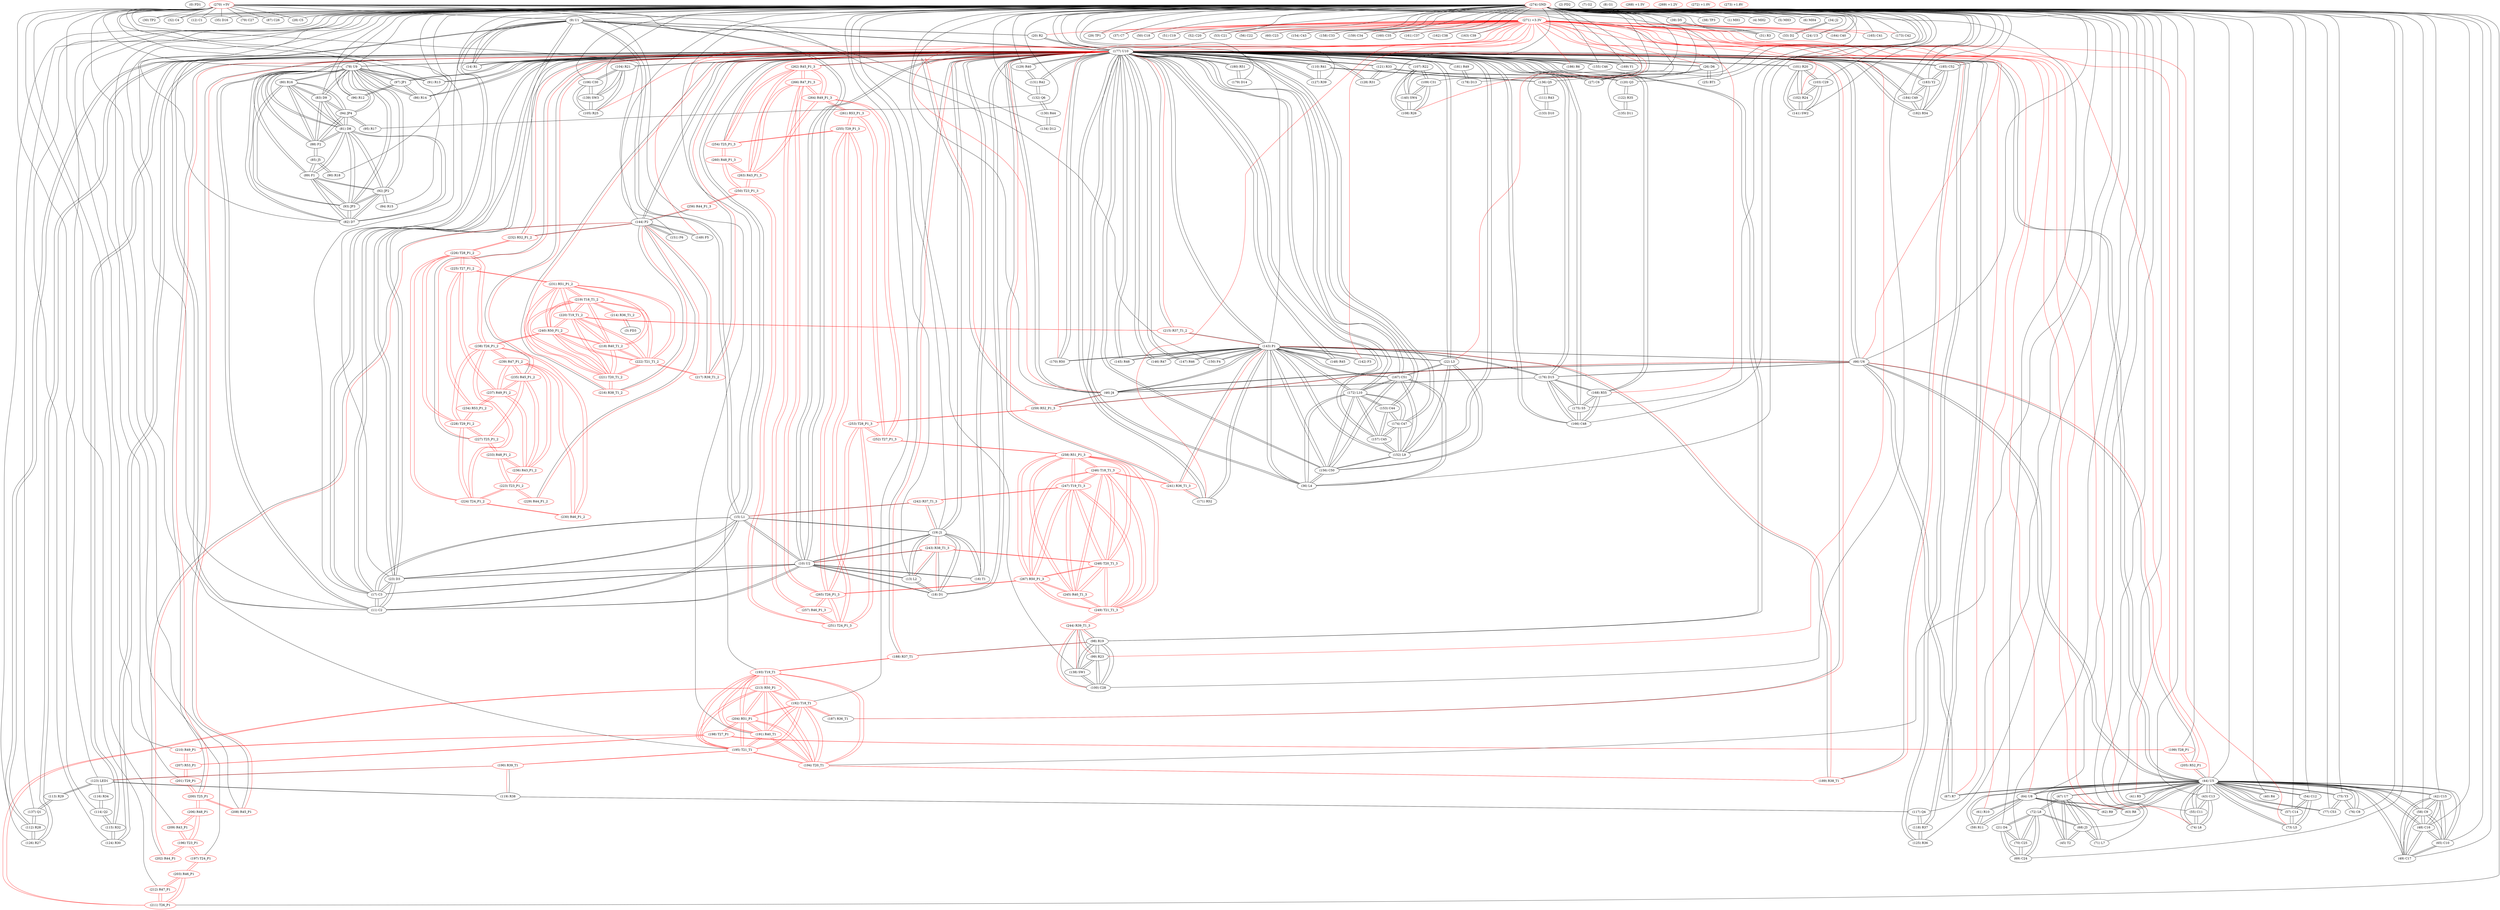 graph {
	0 [label="(0) FD1"]
	1 [label="(1) MH1"]
	2 [label="(2) FD2"]
	3 [label="(3) FD3"]
	214 [label="(214) R36_T1_2"]
	4 [label="(4) MH2"]
	5 [label="(5) MH3"]
	6 [label="(6) MH4"]
	7 [label="(7) G2"]
	8 [label="(8) G1"]
	9 [label="(9) U1"]
	20 [label="(20) R2"]
	177 [label="(177) U10"]
	14 [label="(14) R1"]
	15 [label="(15) L1"]
	23 [label="(23) D3"]
	10 [label="(10) U2"]
	11 [label="(11) C2"]
	17 [label="(17) C3"]
	10 [label="(10) U2"]
	177 [label="(177) U10"]
	16 [label="(16) T1"]
	15 [label="(15) L1"]
	9 [label="(9) U1"]
	23 [label="(23) D3"]
	11 [label="(11) C2"]
	17 [label="(17) C3"]
	18 [label="(18) D1"]
	19 [label="(19) J1"]
	13 [label="(13) L2"]
	243 [label="(243) R38_T1_3"]
	11 [label="(11) C2"]
	15 [label="(15) L1"]
	9 [label="(9) U1"]
	23 [label="(23) D3"]
	177 [label="(177) U10"]
	10 [label="(10) U2"]
	17 [label="(17) C3"]
	12 [label="(12) C1"]
	13 [label="(13) L2"]
	18 [label="(18) D1"]
	19 [label="(19) J1"]
	10 [label="(10) U2"]
	243 [label="(243) R38_T1_3"]
	14 [label="(14) R1"]
	9 [label="(9) U1"]
	177 [label="(177) U10"]
	15 [label="(15) L1"]
	9 [label="(9) U1"]
	23 [label="(23) D3"]
	177 [label="(177) U10"]
	10 [label="(10) U2"]
	11 [label="(11) C2"]
	17 [label="(17) C3"]
	19 [label="(19) J1"]
	242 [label="(242) R37_T1_3"]
	16 [label="(16) T1"]
	177 [label="(177) U10"]
	10 [label="(10) U2"]
	19 [label="(19) J1"]
	17 [label="(17) C3"]
	15 [label="(15) L1"]
	9 [label="(9) U1"]
	23 [label="(23) D3"]
	177 [label="(177) U10"]
	10 [label="(10) U2"]
	11 [label="(11) C2"]
	18 [label="(18) D1"]
	19 [label="(19) J1"]
	177 [label="(177) U10"]
	10 [label="(10) U2"]
	13 [label="(13) L2"]
	243 [label="(243) R38_T1_3"]
	19 [label="(19) J1"]
	18 [label="(18) D1"]
	177 [label="(177) U10"]
	16 [label="(16) T1"]
	10 [label="(10) U2"]
	13 [label="(13) L2"]
	243 [label="(243) R38_T1_3"]
	15 [label="(15) L1"]
	242 [label="(242) R37_T1_3"]
	20 [label="(20) R2"]
	9 [label="(9) U1"]
	177 [label="(177) U10"]
	21 [label="(21) D4"]
	70 [label="(70) C25"]
	69 [label="(69) C24"]
	72 [label="(72) L8"]
	22 [label="(22) L3"]
	156 [label="(156) C50"]
	152 [label="(152) L9"]
	177 [label="(177) U10"]
	167 [label="(167) C51"]
	143 [label="(143) P1"]
	23 [label="(23) D3"]
	15 [label="(15) L1"]
	9 [label="(9) U1"]
	177 [label="(177) U10"]
	10 [label="(10) U2"]
	11 [label="(11) C2"]
	17 [label="(17) C3"]
	24 [label="(24) U3"]
	25 [label="(25) BT1"]
	26 [label="(26) D6"]
	26 [label="(26) D6"]
	27 [label="(27) C6"]
	177 [label="(177) U10"]
	25 [label="(25) BT1"]
	27 [label="(27) C6"]
	26 [label="(26) D6"]
	177 [label="(177) U10"]
	28 [label="(28) C5"]
	29 [label="(29) TP1"]
	30 [label="(30) TP2"]
	31 [label="(31) R3"]
	39 [label="(39) D5"]
	32 [label="(32) C4"]
	33 [label="(33) D2"]
	34 [label="(34) J2"]
	34 [label="(34) J2"]
	33 [label="(33) D2"]
	35 [label="(35) D16"]
	36 [label="(36) L4"]
	172 [label="(172) L10"]
	177 [label="(177) U10"]
	143 [label="(143) P1"]
	156 [label="(156) C50"]
	167 [label="(167) C51"]
	37 [label="(37) C7"]
	38 [label="(38) TP3"]
	39 [label="(39) D5"]
	31 [label="(31) R3"]
	40 [label="(40) R4"]
	44 [label="(44) U5"]
	41 [label="(41) R5"]
	44 [label="(44) U5"]
	42 [label="(42) C15"]
	49 [label="(49) C17"]
	44 [label="(44) U5"]
	65 [label="(65) C10"]
	48 [label="(48) C16"]
	58 [label="(58) C9"]
	43 [label="(43) C13"]
	44 [label="(44) U5"]
	74 [label="(74) L6"]
	55 [label="(55) C11"]
	44 [label="(44) U5"]
	177 [label="(177) U10"]
	64 [label="(64) U8"]
	62 [label="(62) R9"]
	63 [label="(63) R8"]
	67 [label="(67) R7"]
	66 [label="(66) U6"]
	49 [label="(49) C17"]
	42 [label="(42) C15"]
	65 [label="(65) C10"]
	48 [label="(48) C16"]
	58 [label="(58) C9"]
	75 [label="(75) Y3"]
	76 [label="(76) C8"]
	59 [label="(59) R11"]
	54 [label="(54) C12"]
	73 [label="(73) L5"]
	57 [label="(57) C14"]
	74 [label="(74) L6"]
	55 [label="(55) C11"]
	43 [label="(43) C13"]
	41 [label="(41) R5"]
	40 [label="(40) R4"]
	205 [label="(205) R52_P1"]
	77 [label="(77) C53"]
	45 [label="(45) T2"]
	47 [label="(47) U7"]
	45 [label="(45) T2"]
	68 [label="(68) J3"]
	44 [label="(44) U5"]
	47 [label="(47) U7"]
	46 [label="(46) J4"]
	66 [label="(66) U6"]
	177 [label="(177) U10"]
	259 [label="(259) R52_P1_3"]
	176 [label="(176) D15"]
	143 [label="(143) P1"]
	47 [label="(47) U7"]
	68 [label="(68) J3"]
	72 [label="(72) L8"]
	71 [label="(71) L7"]
	44 [label="(44) U5"]
	45 [label="(45) T2"]
	48 [label="(48) C16"]
	49 [label="(49) C17"]
	42 [label="(42) C15"]
	44 [label="(44) U5"]
	65 [label="(65) C10"]
	58 [label="(58) C9"]
	49 [label="(49) C17"]
	42 [label="(42) C15"]
	44 [label="(44) U5"]
	65 [label="(65) C10"]
	48 [label="(48) C16"]
	58 [label="(58) C9"]
	50 [label="(50) C18"]
	51 [label="(51) C19"]
	52 [label="(52) C20"]
	53 [label="(53) C21"]
	54 [label="(54) C12"]
	73 [label="(73) L5"]
	44 [label="(44) U5"]
	57 [label="(57) C14"]
	55 [label="(55) C11"]
	44 [label="(44) U5"]
	74 [label="(74) L6"]
	43 [label="(43) C13"]
	56 [label="(56) C22"]
	57 [label="(57) C14"]
	54 [label="(54) C12"]
	73 [label="(73) L5"]
	44 [label="(44) U5"]
	58 [label="(58) C9"]
	49 [label="(49) C17"]
	42 [label="(42) C15"]
	44 [label="(44) U5"]
	65 [label="(65) C10"]
	48 [label="(48) C16"]
	59 [label="(59) R11"]
	64 [label="(64) U8"]
	61 [label="(61) R10"]
	44 [label="(44) U5"]
	60 [label="(60) C23"]
	61 [label="(61) R10"]
	64 [label="(64) U8"]
	59 [label="(59) R11"]
	62 [label="(62) R9"]
	64 [label="(64) U8"]
	44 [label="(44) U5"]
	63 [label="(63) R8"]
	44 [label="(44) U5"]
	64 [label="(64) U8"]
	64 [label="(64) U8"]
	61 [label="(61) R10"]
	59 [label="(59) R11"]
	44 [label="(44) U5"]
	62 [label="(62) R9"]
	63 [label="(63) R8"]
	65 [label="(65) C10"]
	49 [label="(49) C17"]
	42 [label="(42) C15"]
	44 [label="(44) U5"]
	48 [label="(48) C16"]
	58 [label="(58) C9"]
	66 [label="(66) U6"]
	46 [label="(46) J4"]
	177 [label="(177) U10"]
	259 [label="(259) R52_P1_3"]
	176 [label="(176) D15"]
	143 [label="(143) P1"]
	44 [label="(44) U5"]
	67 [label="(67) R7"]
	205 [label="(205) R52_P1"]
	67 [label="(67) R7"]
	44 [label="(44) U5"]
	66 [label="(66) U6"]
	68 [label="(68) J3"]
	47 [label="(47) U7"]
	72 [label="(72) L8"]
	71 [label="(71) L7"]
	45 [label="(45) T2"]
	69 [label="(69) C24"]
	70 [label="(70) C25"]
	72 [label="(72) L8"]
	21 [label="(21) D4"]
	70 [label="(70) C25"]
	69 [label="(69) C24"]
	72 [label="(72) L8"]
	21 [label="(21) D4"]
	71 [label="(71) L7"]
	47 [label="(47) U7"]
	68 [label="(68) J3"]
	72 [label="(72) L8"]
	70 [label="(70) C25"]
	69 [label="(69) C24"]
	21 [label="(21) D4"]
	68 [label="(68) J3"]
	47 [label="(47) U7"]
	73 [label="(73) L5"]
	54 [label="(54) C12"]
	44 [label="(44) U5"]
	57 [label="(57) C14"]
	74 [label="(74) L6"]
	44 [label="(44) U5"]
	55 [label="(55) C11"]
	43 [label="(43) C13"]
	75 [label="(75) Y3"]
	44 [label="(44) U5"]
	76 [label="(76) C8"]
	77 [label="(77) C53"]
	76 [label="(76) C8"]
	44 [label="(44) U5"]
	75 [label="(75) Y3"]
	77 [label="(77) C53"]
	44 [label="(44) U5"]
	75 [label="(75) Y3"]
	78 [label="(78) U9"]
	177 [label="(177) U10"]
	97 [label="(97) JP1"]
	86 [label="(86) R14"]
	91 [label="(91) R13"]
	96 [label="(96) R12"]
	89 [label="(89) F1"]
	82 [label="(82) D7"]
	93 [label="(93) JP3"]
	92 [label="(92) JP2"]
	81 [label="(81) D8"]
	88 [label="(88) F2"]
	94 [label="(94) JP4"]
	83 [label="(83) D9"]
	80 [label="(80) R16"]
	79 [label="(79) C27"]
	80 [label="(80) R16"]
	93 [label="(93) JP3"]
	88 [label="(88) F2"]
	94 [label="(94) JP4"]
	83 [label="(83) D9"]
	78 [label="(78) U9"]
	81 [label="(81) D8"]
	81 [label="(81) D8"]
	78 [label="(78) U9"]
	89 [label="(89) F1"]
	82 [label="(82) D7"]
	93 [label="(93) JP3"]
	92 [label="(92) JP2"]
	88 [label="(88) F2"]
	94 [label="(94) JP4"]
	83 [label="(83) D9"]
	80 [label="(80) R16"]
	82 [label="(82) D7"]
	78 [label="(78) U9"]
	89 [label="(89) F1"]
	93 [label="(93) JP3"]
	92 [label="(92) JP2"]
	81 [label="(81) D8"]
	83 [label="(83) D9"]
	88 [label="(88) F2"]
	94 [label="(94) JP4"]
	78 [label="(78) U9"]
	81 [label="(81) D8"]
	80 [label="(80) R16"]
	84 [label="(84) R15"]
	92 [label="(92) JP2"]
	85 [label="(85) J5"]
	89 [label="(89) F1"]
	88 [label="(88) F2"]
	90 [label="(90) R18"]
	86 [label="(86) R14"]
	97 [label="(97) JP1"]
	177 [label="(177) U10"]
	78 [label="(78) U9"]
	87 [label="(87) C26"]
	88 [label="(88) F2"]
	85 [label="(85) J5"]
	94 [label="(94) JP4"]
	83 [label="(83) D9"]
	78 [label="(78) U9"]
	81 [label="(81) D8"]
	80 [label="(80) R16"]
	89 [label="(89) F1"]
	85 [label="(85) J5"]
	78 [label="(78) U9"]
	82 [label="(82) D7"]
	93 [label="(93) JP3"]
	92 [label="(92) JP2"]
	81 [label="(81) D8"]
	90 [label="(90) R18"]
	85 [label="(85) J5"]
	91 [label="(91) R13"]
	78 [label="(78) U9"]
	177 [label="(177) U10"]
	92 [label="(92) JP2"]
	84 [label="(84) R15"]
	78 [label="(78) U9"]
	89 [label="(89) F1"]
	82 [label="(82) D7"]
	93 [label="(93) JP3"]
	81 [label="(81) D8"]
	93 [label="(93) JP3"]
	80 [label="(80) R16"]
	78 [label="(78) U9"]
	89 [label="(89) F1"]
	82 [label="(82) D7"]
	92 [label="(92) JP2"]
	81 [label="(81) D8"]
	94 [label="(94) JP4"]
	95 [label="(95) R17"]
	88 [label="(88) F2"]
	83 [label="(83) D9"]
	78 [label="(78) U9"]
	81 [label="(81) D8"]
	80 [label="(80) R16"]
	95 [label="(95) R17"]
	94 [label="(94) JP4"]
	96 [label="(96) R12"]
	78 [label="(78) U9"]
	97 [label="(97) JP1"]
	97 [label="(97) JP1"]
	86 [label="(86) R14"]
	177 [label="(177) U10"]
	78 [label="(78) U9"]
	96 [label="(96) R12"]
	98 [label="(98) R19"]
	177 [label="(177) U10"]
	188 [label="(188) R37_T1"]
	100 [label="(100) C28"]
	138 [label="(138) SW1"]
	99 [label="(99) R23"]
	244 [label="(244) R39_T1_3"]
	99 [label="(99) R23"]
	100 [label="(100) C28"]
	138 [label="(138) SW1"]
	98 [label="(98) R19"]
	244 [label="(244) R39_T1_3"]
	100 [label="(100) C28"]
	138 [label="(138) SW1"]
	98 [label="(98) R19"]
	99 [label="(99) R23"]
	244 [label="(244) R39_T1_3"]
	101 [label="(101) R20"]
	177 [label="(177) U10"]
	141 [label="(141) SW2"]
	102 [label="(102) R24"]
	103 [label="(103) C29"]
	102 [label="(102) R24"]
	101 [label="(101) R20"]
	141 [label="(141) SW2"]
	103 [label="(103) C29"]
	103 [label="(103) C29"]
	101 [label="(101) R20"]
	141 [label="(141) SW2"]
	102 [label="(102) R24"]
	104 [label="(104) R21"]
	177 [label="(177) U10"]
	105 [label="(105) R25"]
	139 [label="(139) SW3"]
	106 [label="(106) C30"]
	105 [label="(105) R25"]
	139 [label="(139) SW3"]
	106 [label="(106) C30"]
	104 [label="(104) R21"]
	106 [label="(106) C30"]
	105 [label="(105) R25"]
	139 [label="(139) SW3"]
	104 [label="(104) R21"]
	107 [label="(107) R22"]
	177 [label="(177) U10"]
	108 [label="(108) R26"]
	140 [label="(140) SW4"]
	109 [label="(109) C31"]
	108 [label="(108) R26"]
	107 [label="(107) R22"]
	140 [label="(140) SW4"]
	109 [label="(109) C31"]
	109 [label="(109) C31"]
	108 [label="(108) R26"]
	107 [label="(107) R22"]
	140 [label="(140) SW4"]
	110 [label="(110) R41"]
	177 [label="(177) U10"]
	127 [label="(127) R39"]
	136 [label="(136) Q5"]
	111 [label="(111) R43"]
	133 [label="(133) D10"]
	136 [label="(136) Q5"]
	112 [label="(112) R28"]
	126 [label="(126) R27"]
	177 [label="(177) U10"]
	137 [label="(137) Q1"]
	113 [label="(113) R29"]
	123 [label="(123) LED1"]
	137 [label="(137) Q1"]
	114 [label="(114) Q2"]
	116 [label="(116) R34"]
	115 [label="(115) R32"]
	115 [label="(115) R32"]
	177 [label="(177) U10"]
	124 [label="(124) R30"]
	114 [label="(114) Q2"]
	116 [label="(116) R34"]
	123 [label="(123) LED1"]
	114 [label="(114) Q2"]
	117 [label="(117) Q4"]
	118 [label="(118) R37"]
	119 [label="(119) R38"]
	118 [label="(118) R37"]
	125 [label="(125) R36"]
	177 [label="(177) U10"]
	117 [label="(117) Q4"]
	119 [label="(119) R38"]
	123 [label="(123) LED1"]
	190 [label="(190) R39_T1"]
	117 [label="(117) Q4"]
	120 [label="(120) Q3"]
	121 [label="(121) R33"]
	122 [label="(122) R35"]
	121 [label="(121) R33"]
	128 [label="(128) R31"]
	177 [label="(177) U10"]
	120 [label="(120) Q3"]
	122 [label="(122) R35"]
	135 [label="(135) D11"]
	120 [label="(120) Q3"]
	123 [label="(123) LED1"]
	116 [label="(116) R34"]
	119 [label="(119) R38"]
	190 [label="(190) R39_T1"]
	113 [label="(113) R29"]
	124 [label="(124) R30"]
	115 [label="(115) R32"]
	177 [label="(177) U10"]
	125 [label="(125) R36"]
	177 [label="(177) U10"]
	118 [label="(118) R37"]
	126 [label="(126) R27"]
	177 [label="(177) U10"]
	112 [label="(112) R28"]
	127 [label="(127) R39"]
	177 [label="(177) U10"]
	110 [label="(110) R41"]
	128 [label="(128) R31"]
	177 [label="(177) U10"]
	121 [label="(121) R33"]
	129 [label="(129) R40"]
	177 [label="(177) U10"]
	131 [label="(131) R42"]
	130 [label="(130) R44"]
	134 [label="(134) D12"]
	132 [label="(132) Q6"]
	131 [label="(131) R42"]
	129 [label="(129) R40"]
	177 [label="(177) U10"]
	132 [label="(132) Q6"]
	132 [label="(132) Q6"]
	131 [label="(131) R42"]
	130 [label="(130) R44"]
	133 [label="(133) D10"]
	111 [label="(111) R43"]
	134 [label="(134) D12"]
	130 [label="(130) R44"]
	135 [label="(135) D11"]
	122 [label="(122) R35"]
	136 [label="(136) Q5"]
	110 [label="(110) R41"]
	111 [label="(111) R43"]
	137 [label="(137) Q1"]
	112 [label="(112) R28"]
	113 [label="(113) R29"]
	138 [label="(138) SW1"]
	100 [label="(100) C28"]
	98 [label="(98) R19"]
	99 [label="(99) R23"]
	244 [label="(244) R39_T1_3"]
	139 [label="(139) SW3"]
	105 [label="(105) R25"]
	106 [label="(106) C30"]
	104 [label="(104) R21"]
	140 [label="(140) SW4"]
	108 [label="(108) R26"]
	107 [label="(107) R22"]
	109 [label="(109) C31"]
	141 [label="(141) SW2"]
	101 [label="(101) R20"]
	102 [label="(102) R24"]
	103 [label="(103) C29"]
	142 [label="(142) F3"]
	143 [label="(143) P1"]
	143 [label="(143) P1"]
	177 [label="(177) U10"]
	215 [label="(215) R37_T1_2"]
	189 [label="(189) R38_T1"]
	170 [label="(170) R50"]
	171 [label="(171) R52"]
	241 [label="(241) R36_T1_3"]
	176 [label="(176) D15"]
	46 [label="(46) J4"]
	66 [label="(66) U6"]
	36 [label="(36) L4"]
	172 [label="(172) L10"]
	156 [label="(156) C50"]
	167 [label="(167) C51"]
	152 [label="(152) L9"]
	22 [label="(22) L3"]
	145 [label="(145) R48"]
	146 [label="(146) R47"]
	147 [label="(147) R46"]
	148 [label="(148) R45"]
	150 [label="(150) F4"]
	142 [label="(142) F3"]
	144 [label="(144) P2"]
	177 [label="(177) U10"]
	232 [label="(232) R52_P1_2"]
	217 [label="(217) R39_T1_2"]
	229 [label="(229) R44_P1_2"]
	216 [label="(216) R38_T1_2"]
	256 [label="(256) R44_P1_3"]
	202 [label="(202) R44_P1"]
	149 [label="(149) F5"]
	151 [label="(151) F6"]
	145 [label="(145) R48"]
	177 [label="(177) U10"]
	143 [label="(143) P1"]
	146 [label="(146) R47"]
	177 [label="(177) U10"]
	143 [label="(143) P1"]
	147 [label="(147) R46"]
	177 [label="(177) U10"]
	143 [label="(143) P1"]
	148 [label="(148) R45"]
	177 [label="(177) U10"]
	143 [label="(143) P1"]
	149 [label="(149) F5"]
	144 [label="(144) P2"]
	150 [label="(150) F4"]
	143 [label="(143) P1"]
	151 [label="(151) F6"]
	144 [label="(144) P2"]
	152 [label="(152) L9"]
	157 [label="(157) C45"]
	177 [label="(177) U10"]
	174 [label="(174) C47"]
	156 [label="(156) C50"]
	167 [label="(167) C51"]
	22 [label="(22) L3"]
	143 [label="(143) P1"]
	153 [label="(153) C44"]
	177 [label="(177) U10"]
	172 [label="(172) L10"]
	157 [label="(157) C45"]
	174 [label="(174) C47"]
	154 [label="(154) C43"]
	155 [label="(155) C46"]
	177 [label="(177) U10"]
	156 [label="(156) C50"]
	36 [label="(36) L4"]
	172 [label="(172) L10"]
	177 [label="(177) U10"]
	143 [label="(143) P1"]
	167 [label="(167) C51"]
	152 [label="(152) L9"]
	22 [label="(22) L3"]
	157 [label="(157) C45"]
	152 [label="(152) L9"]
	177 [label="(177) U10"]
	174 [label="(174) C47"]
	172 [label="(172) L10"]
	153 [label="(153) C44"]
	158 [label="(158) C33"]
	159 [label="(159) C34"]
	160 [label="(160) C35"]
	161 [label="(161) C37"]
	162 [label="(162) C38"]
	163 [label="(163) C39"]
	164 [label="(164) C40"]
	165 [label="(165) C41"]
	166 [label="(166) C48"]
	177 [label="(177) U10"]
	176 [label="(176) D15"]
	175 [label="(175) S5"]
	168 [label="(168) R55"]
	167 [label="(167) C51"]
	36 [label="(36) L4"]
	172 [label="(172) L10"]
	177 [label="(177) U10"]
	143 [label="(143) P1"]
	156 [label="(156) C50"]
	152 [label="(152) L9"]
	22 [label="(22) L3"]
	168 [label="(168) R55"]
	177 [label="(177) U10"]
	166 [label="(166) C48"]
	176 [label="(176) D15"]
	175 [label="(175) S5"]
	169 [label="(169) Y1"]
	177 [label="(177) U10"]
	170 [label="(170) R50"]
	177 [label="(177) U10"]
	143 [label="(143) P1"]
	171 [label="(171) R52"]
	177 [label="(177) U10"]
	143 [label="(143) P1"]
	241 [label="(241) R36_T1_3"]
	172 [label="(172) L10"]
	177 [label="(177) U10"]
	157 [label="(157) C45"]
	153 [label="(153) C44"]
	174 [label="(174) C47"]
	36 [label="(36) L4"]
	143 [label="(143) P1"]
	156 [label="(156) C50"]
	167 [label="(167) C51"]
	173 [label="(173) C42"]
	174 [label="(174) C47"]
	157 [label="(157) C45"]
	152 [label="(152) L9"]
	177 [label="(177) U10"]
	172 [label="(172) L10"]
	153 [label="(153) C44"]
	175 [label="(175) S5"]
	177 [label="(177) U10"]
	166 [label="(166) C48"]
	176 [label="(176) D15"]
	168 [label="(168) R55"]
	176 [label="(176) D15"]
	46 [label="(46) J4"]
	143 [label="(143) P1"]
	66 [label="(66) U6"]
	177 [label="(177) U10"]
	166 [label="(166) C48"]
	175 [label="(175) S5"]
	168 [label="(168) R55"]
	177 [label="(177) U10"]
	144 [label="(144) P2"]
	143 [label="(143) P1"]
	215 [label="(215) R37_T1_2"]
	189 [label="(189) R38_T1"]
	232 [label="(232) R52_P1_2"]
	217 [label="(217) R39_T1_2"]
	44 [label="(44) U5"]
	170 [label="(170) R50"]
	171 [label="(171) R52"]
	241 [label="(241) R36_T1_3"]
	216 [label="(216) R38_T1_2"]
	148 [label="(148) R45"]
	147 [label="(147) R46"]
	146 [label="(146) R47"]
	145 [label="(145) R48"]
	10 [label="(10) U2"]
	16 [label="(16) T1"]
	66 [label="(66) U6"]
	46 [label="(46) J4"]
	259 [label="(259) R52_P1_3"]
	129 [label="(129) R40"]
	131 [label="(131) R42"]
	110 [label="(110) R41"]
	127 [label="(127) R39"]
	125 [label="(125) R36"]
	118 [label="(118) R37"]
	115 [label="(115) R32"]
	124 [label="(124) R30"]
	126 [label="(126) R27"]
	112 [label="(112) R28"]
	107 [label="(107) R22"]
	104 [label="(104) R21"]
	128 [label="(128) R31"]
	121 [label="(121) R33"]
	101 [label="(101) R20"]
	98 [label="(98) R19"]
	188 [label="(188) R37_T1"]
	20 [label="(20) R2"]
	9 [label="(9) U1"]
	14 [label="(14) R1"]
	18 [label="(18) D1"]
	19 [label="(19) J1"]
	78 [label="(78) U9"]
	97 [label="(97) JP1"]
	86 [label="(86) R14"]
	91 [label="(91) R13"]
	15 [label="(15) L1"]
	23 [label="(23) D3"]
	11 [label="(11) C2"]
	17 [label="(17) C3"]
	27 [label="(27) C6"]
	26 [label="(26) D6"]
	180 [label="(180) R51"]
	181 [label="(181) R49"]
	166 [label="(166) C48"]
	176 [label="(176) D15"]
	175 [label="(175) S5"]
	168 [label="(168) R55"]
	186 [label="(186) R6"]
	187 [label="(187) R36_T1"]
	155 [label="(155) C46"]
	153 [label="(153) C44"]
	157 [label="(157) C45"]
	152 [label="(152) L9"]
	174 [label="(174) C47"]
	172 [label="(172) L10"]
	185 [label="(185) C52"]
	182 [label="(182) R54"]
	183 [label="(183) Y2"]
	184 [label="(184) C49"]
	169 [label="(169) Y1"]
	36 [label="(36) L4"]
	156 [label="(156) C50"]
	167 [label="(167) C51"]
	22 [label="(22) L3"]
	200 [label="(200) T25_P1"]
	208 [label="(208) R45_P1"]
	227 [label="(227) T25_P1_2"]
	235 [label="(235) R45_P1_2"]
	254 [label="(254) T25_P1_3"]
	262 [label="(262) R45_P1_3"]
	178 [label="(178) D13"]
	181 [label="(181) R49"]
	179 [label="(179) D14"]
	180 [label="(180) R51"]
	180 [label="(180) R51"]
	177 [label="(177) U10"]
	179 [label="(179) D14"]
	181 [label="(181) R49"]
	177 [label="(177) U10"]
	178 [label="(178) D13"]
	182 [label="(182) R54"]
	185 [label="(185) C52"]
	177 [label="(177) U10"]
	183 [label="(183) Y2"]
	184 [label="(184) C49"]
	183 [label="(183) Y2"]
	185 [label="(185) C52"]
	177 [label="(177) U10"]
	182 [label="(182) R54"]
	184 [label="(184) C49"]
	184 [label="(184) C49"]
	183 [label="(183) Y2"]
	177 [label="(177) U10"]
	182 [label="(182) R54"]
	185 [label="(185) C52"]
	177 [label="(177) U10"]
	182 [label="(182) R54"]
	183 [label="(183) Y2"]
	186 [label="(186) R6"]
	177 [label="(177) U10"]
	187 [label="(187) R36_T1"]
	177 [label="(177) U10"]
	192 [label="(192) T18_T1"]
	188 [label="(188) R37_T1" color=red]
	98 [label="(98) R19"]
	177 [label="(177) U10"]
	193 [label="(193) T19_T1"]
	189 [label="(189) R38_T1" color=red]
	177 [label="(177) U10"]
	143 [label="(143) P1"]
	194 [label="(194) T20_T1"]
	190 [label="(190) R39_T1" color=red]
	123 [label="(123) LED1"]
	119 [label="(119) R38"]
	195 [label="(195) T21_T1"]
	191 [label="(191) R40_T1" color=red]
	204 [label="(204) R51_P1"]
	213 [label="(213) R50_P1"]
	192 [label="(192) T18_T1"]
	195 [label="(195) T21_T1"]
	194 [label="(194) T20_T1"]
	193 [label="(193) T19_T1"]
	192 [label="(192) T18_T1" color=red]
	187 [label="(187) R36_T1"]
	204 [label="(204) R51_P1"]
	213 [label="(213) R50_P1"]
	195 [label="(195) T21_T1"]
	194 [label="(194) T20_T1"]
	193 [label="(193) T19_T1"]
	191 [label="(191) R40_T1"]
	193 [label="(193) T19_T1" color=red]
	188 [label="(188) R37_T1"]
	204 [label="(204) R51_P1"]
	213 [label="(213) R50_P1"]
	192 [label="(192) T18_T1"]
	195 [label="(195) T21_T1"]
	194 [label="(194) T20_T1"]
	191 [label="(191) R40_T1"]
	194 [label="(194) T20_T1" color=red]
	189 [label="(189) R38_T1"]
	204 [label="(204) R51_P1"]
	213 [label="(213) R50_P1"]
	192 [label="(192) T18_T1"]
	195 [label="(195) T21_T1"]
	193 [label="(193) T19_T1"]
	191 [label="(191) R40_T1"]
	195 [label="(195) T21_T1" color=red]
	190 [label="(190) R39_T1"]
	204 [label="(204) R51_P1"]
	213 [label="(213) R50_P1"]
	192 [label="(192) T18_T1"]
	194 [label="(194) T20_T1"]
	193 [label="(193) T19_T1"]
	191 [label="(191) R40_T1"]
	196 [label="(196) T23_P1" color=red]
	206 [label="(206) R48_P1"]
	209 [label="(209) R43_P1"]
	197 [label="(197) T24_P1"]
	202 [label="(202) R44_P1"]
	197 [label="(197) T24_P1" color=red]
	203 [label="(203) R46_P1"]
	196 [label="(196) T23_P1"]
	198 [label="(198) T27_P1" color=red]
	204 [label="(204) R51_P1"]
	199 [label="(199) T28_P1"]
	207 [label="(207) R53_P1"]
	210 [label="(210) R49_P1"]
	199 [label="(199) T28_P1" color=red]
	205 [label="(205) R52_P1"]
	198 [label="(198) T27_P1"]
	200 [label="(200) T25_P1" color=red]
	201 [label="(201) T29_P1"]
	206 [label="(206) R48_P1"]
	208 [label="(208) R45_P1"]
	177 [label="(177) U10"]
	201 [label="(201) T29_P1" color=red]
	200 [label="(200) T25_P1"]
	207 [label="(207) R53_P1"]
	202 [label="(202) R44_P1" color=red]
	144 [label="(144) P2"]
	196 [label="(196) T23_P1"]
	203 [label="(203) R46_P1" color=red]
	211 [label="(211) T26_P1"]
	212 [label="(212) R47_P1"]
	197 [label="(197) T24_P1"]
	204 [label="(204) R51_P1" color=red]
	198 [label="(198) T27_P1"]
	213 [label="(213) R50_P1"]
	192 [label="(192) T18_T1"]
	195 [label="(195) T21_T1"]
	194 [label="(194) T20_T1"]
	193 [label="(193) T19_T1"]
	191 [label="(191) R40_T1"]
	205 [label="(205) R52_P1" color=red]
	66 [label="(66) U6"]
	44 [label="(44) U5"]
	199 [label="(199) T28_P1"]
	206 [label="(206) R48_P1" color=red]
	200 [label="(200) T25_P1"]
	196 [label="(196) T23_P1"]
	209 [label="(209) R43_P1"]
	207 [label="(207) R53_P1" color=red]
	201 [label="(201) T29_P1"]
	198 [label="(198) T27_P1"]
	210 [label="(210) R49_P1"]
	208 [label="(208) R45_P1" color=red]
	200 [label="(200) T25_P1"]
	177 [label="(177) U10"]
	209 [label="(209) R43_P1" color=red]
	206 [label="(206) R48_P1"]
	196 [label="(196) T23_P1"]
	210 [label="(210) R49_P1" color=red]
	198 [label="(198) T27_P1"]
	207 [label="(207) R53_P1"]
	211 [label="(211) T26_P1" color=red]
	213 [label="(213) R50_P1"]
	203 [label="(203) R46_P1"]
	212 [label="(212) R47_P1"]
	212 [label="(212) R47_P1" color=red]
	211 [label="(211) T26_P1"]
	203 [label="(203) R46_P1"]
	213 [label="(213) R50_P1" color=red]
	211 [label="(211) T26_P1"]
	204 [label="(204) R51_P1"]
	192 [label="(192) T18_T1"]
	195 [label="(195) T21_T1"]
	194 [label="(194) T20_T1"]
	193 [label="(193) T19_T1"]
	191 [label="(191) R40_T1"]
	214 [label="(214) R36_T1_2" color=red]
	3 [label="(3) FD3"]
	219 [label="(219) T18_T1_2"]
	215 [label="(215) R37_T1_2" color=red]
	177 [label="(177) U10"]
	143 [label="(143) P1"]
	220 [label="(220) T19_T1_2"]
	216 [label="(216) R38_T1_2" color=red]
	177 [label="(177) U10"]
	144 [label="(144) P2"]
	221 [label="(221) T20_T1_2"]
	217 [label="(217) R39_T1_2" color=red]
	177 [label="(177) U10"]
	144 [label="(144) P2"]
	222 [label="(222) T21_T1_2"]
	218 [label="(218) R40_T1_2" color=red]
	231 [label="(231) R51_P1_2"]
	240 [label="(240) R50_P1_2"]
	219 [label="(219) T18_T1_2"]
	222 [label="(222) T21_T1_2"]
	221 [label="(221) T20_T1_2"]
	220 [label="(220) T19_T1_2"]
	219 [label="(219) T18_T1_2" color=red]
	221 [label="(221) T20_T1_2"]
	220 [label="(220) T19_T1_2"]
	222 [label="(222) T21_T1_2"]
	214 [label="(214) R36_T1_2"]
	231 [label="(231) R51_P1_2"]
	240 [label="(240) R50_P1_2"]
	218 [label="(218) R40_T1_2"]
	220 [label="(220) T19_T1_2" color=red]
	221 [label="(221) T20_T1_2"]
	219 [label="(219) T18_T1_2"]
	222 [label="(222) T21_T1_2"]
	215 [label="(215) R37_T1_2"]
	231 [label="(231) R51_P1_2"]
	240 [label="(240) R50_P1_2"]
	218 [label="(218) R40_T1_2"]
	221 [label="(221) T20_T1_2" color=red]
	220 [label="(220) T19_T1_2"]
	219 [label="(219) T18_T1_2"]
	222 [label="(222) T21_T1_2"]
	216 [label="(216) R38_T1_2"]
	231 [label="(231) R51_P1_2"]
	240 [label="(240) R50_P1_2"]
	218 [label="(218) R40_T1_2"]
	222 [label="(222) T21_T1_2" color=red]
	221 [label="(221) T20_T1_2"]
	220 [label="(220) T19_T1_2"]
	219 [label="(219) T18_T1_2"]
	217 [label="(217) R39_T1_2"]
	231 [label="(231) R51_P1_2"]
	240 [label="(240) R50_P1_2"]
	218 [label="(218) R40_T1_2"]
	223 [label="(223) T23_P1_2" color=red]
	233 [label="(233) R48_P1_2"]
	236 [label="(236) R43_P1_2"]
	224 [label="(224) T24_P1_2"]
	229 [label="(229) R44_P1_2"]
	224 [label="(224) T24_P1_2" color=red]
	238 [label="(238) T26_P1_2"]
	228 [label="(228) T29_P1_2"]
	226 [label="(226) T28_P1_2"]
	230 [label="(230) R46_P1_2"]
	223 [label="(223) T23_P1_2"]
	225 [label="(225) T27_P1_2" color=red]
	231 [label="(231) R51_P1_2"]
	226 [label="(226) T28_P1_2"]
	234 [label="(234) R53_P1_2"]
	237 [label="(237) R49_P1_2"]
	226 [label="(226) T28_P1_2" color=red]
	238 [label="(238) T26_P1_2"]
	224 [label="(224) T24_P1_2"]
	228 [label="(228) T29_P1_2"]
	232 [label="(232) R52_P1_2"]
	225 [label="(225) T27_P1_2"]
	227 [label="(227) T25_P1_2" color=red]
	228 [label="(228) T29_P1_2"]
	233 [label="(233) R48_P1_2"]
	235 [label="(235) R45_P1_2"]
	177 [label="(177) U10"]
	228 [label="(228) T29_P1_2" color=red]
	238 [label="(238) T26_P1_2"]
	224 [label="(224) T24_P1_2"]
	226 [label="(226) T28_P1_2"]
	227 [label="(227) T25_P1_2"]
	234 [label="(234) R53_P1_2"]
	229 [label="(229) R44_P1_2" color=red]
	144 [label="(144) P2"]
	223 [label="(223) T23_P1_2"]
	230 [label="(230) R46_P1_2" color=red]
	238 [label="(238) T26_P1_2"]
	239 [label="(239) R47_P1_2"]
	224 [label="(224) T24_P1_2"]
	231 [label="(231) R51_P1_2" color=red]
	225 [label="(225) T27_P1_2"]
	240 [label="(240) R50_P1_2"]
	219 [label="(219) T18_T1_2"]
	222 [label="(222) T21_T1_2"]
	221 [label="(221) T20_T1_2"]
	220 [label="(220) T19_T1_2"]
	218 [label="(218) R40_T1_2"]
	232 [label="(232) R52_P1_2" color=red]
	144 [label="(144) P2"]
	177 [label="(177) U10"]
	226 [label="(226) T28_P1_2"]
	233 [label="(233) R48_P1_2" color=red]
	227 [label="(227) T25_P1_2"]
	223 [label="(223) T23_P1_2"]
	236 [label="(236) R43_P1_2"]
	234 [label="(234) R53_P1_2" color=red]
	228 [label="(228) T29_P1_2"]
	225 [label="(225) T27_P1_2"]
	237 [label="(237) R49_P1_2"]
	235 [label="(235) R45_P1_2" color=red]
	239 [label="(239) R47_P1_2"]
	236 [label="(236) R43_P1_2"]
	237 [label="(237) R49_P1_2"]
	227 [label="(227) T25_P1_2"]
	177 [label="(177) U10"]
	236 [label="(236) R43_P1_2" color=red]
	233 [label="(233) R48_P1_2"]
	223 [label="(223) T23_P1_2"]
	239 [label="(239) R47_P1_2"]
	235 [label="(235) R45_P1_2"]
	237 [label="(237) R49_P1_2"]
	237 [label="(237) R49_P1_2" color=red]
	239 [label="(239) R47_P1_2"]
	235 [label="(235) R45_P1_2"]
	236 [label="(236) R43_P1_2"]
	225 [label="(225) T27_P1_2"]
	234 [label="(234) R53_P1_2"]
	238 [label="(238) T26_P1_2" color=red]
	240 [label="(240) R50_P1_2"]
	224 [label="(224) T24_P1_2"]
	228 [label="(228) T29_P1_2"]
	226 [label="(226) T28_P1_2"]
	230 [label="(230) R46_P1_2"]
	239 [label="(239) R47_P1_2"]
	239 [label="(239) R47_P1_2" color=red]
	235 [label="(235) R45_P1_2"]
	236 [label="(236) R43_P1_2"]
	237 [label="(237) R49_P1_2"]
	238 [label="(238) T26_P1_2"]
	230 [label="(230) R46_P1_2"]
	240 [label="(240) R50_P1_2" color=red]
	238 [label="(238) T26_P1_2"]
	231 [label="(231) R51_P1_2"]
	219 [label="(219) T18_T1_2"]
	222 [label="(222) T21_T1_2"]
	221 [label="(221) T20_T1_2"]
	220 [label="(220) T19_T1_2"]
	218 [label="(218) R40_T1_2"]
	241 [label="(241) R36_T1_3" color=red]
	177 [label="(177) U10"]
	143 [label="(143) P1"]
	171 [label="(171) R52"]
	246 [label="(246) T18_T1_3"]
	242 [label="(242) R37_T1_3" color=red]
	19 [label="(19) J1"]
	15 [label="(15) L1"]
	247 [label="(247) T19_T1_3"]
	243 [label="(243) R38_T1_3" color=red]
	18 [label="(18) D1"]
	19 [label="(19) J1"]
	10 [label="(10) U2"]
	13 [label="(13) L2"]
	248 [label="(248) T20_T1_3"]
	244 [label="(244) R39_T1_3" color=red]
	100 [label="(100) C28"]
	138 [label="(138) SW1"]
	98 [label="(98) R19"]
	99 [label="(99) R23"]
	249 [label="(249) T21_T1_3"]
	245 [label="(245) R40_T1_3" color=red]
	258 [label="(258) R51_P1_3"]
	267 [label="(267) R50_P1_3"]
	246 [label="(246) T18_T1_3"]
	249 [label="(249) T21_T1_3"]
	248 [label="(248) T20_T1_3"]
	247 [label="(247) T19_T1_3"]
	246 [label="(246) T18_T1_3" color=red]
	248 [label="(248) T20_T1_3"]
	247 [label="(247) T19_T1_3"]
	249 [label="(249) T21_T1_3"]
	241 [label="(241) R36_T1_3"]
	258 [label="(258) R51_P1_3"]
	267 [label="(267) R50_P1_3"]
	245 [label="(245) R40_T1_3"]
	247 [label="(247) T19_T1_3" color=red]
	248 [label="(248) T20_T1_3"]
	246 [label="(246) T18_T1_3"]
	249 [label="(249) T21_T1_3"]
	242 [label="(242) R37_T1_3"]
	258 [label="(258) R51_P1_3"]
	267 [label="(267) R50_P1_3"]
	245 [label="(245) R40_T1_3"]
	248 [label="(248) T20_T1_3" color=red]
	247 [label="(247) T19_T1_3"]
	246 [label="(246) T18_T1_3"]
	249 [label="(249) T21_T1_3"]
	243 [label="(243) R38_T1_3"]
	258 [label="(258) R51_P1_3"]
	267 [label="(267) R50_P1_3"]
	245 [label="(245) R40_T1_3"]
	249 [label="(249) T21_T1_3" color=red]
	248 [label="(248) T20_T1_3"]
	247 [label="(247) T19_T1_3"]
	246 [label="(246) T18_T1_3"]
	244 [label="(244) R39_T1_3"]
	258 [label="(258) R51_P1_3"]
	267 [label="(267) R50_P1_3"]
	245 [label="(245) R40_T1_3"]
	250 [label="(250) T23_P1_3" color=red]
	260 [label="(260) R48_P1_3"]
	263 [label="(263) R43_P1_3"]
	251 [label="(251) T24_P1_3"]
	256 [label="(256) R44_P1_3"]
	251 [label="(251) T24_P1_3" color=red]
	265 [label="(265) T26_P1_3"]
	255 [label="(255) T29_P1_3"]
	253 [label="(253) T28_P1_3"]
	257 [label="(257) R46_P1_3"]
	250 [label="(250) T23_P1_3"]
	252 [label="(252) T27_P1_3" color=red]
	258 [label="(258) R51_P1_3"]
	253 [label="(253) T28_P1_3"]
	261 [label="(261) R53_P1_3"]
	264 [label="(264) R49_P1_3"]
	253 [label="(253) T28_P1_3" color=red]
	265 [label="(265) T26_P1_3"]
	251 [label="(251) T24_P1_3"]
	255 [label="(255) T29_P1_3"]
	259 [label="(259) R52_P1_3"]
	252 [label="(252) T27_P1_3"]
	254 [label="(254) T25_P1_3" color=red]
	255 [label="(255) T29_P1_3"]
	260 [label="(260) R48_P1_3"]
	262 [label="(262) R45_P1_3"]
	177 [label="(177) U10"]
	255 [label="(255) T29_P1_3" color=red]
	265 [label="(265) T26_P1_3"]
	251 [label="(251) T24_P1_3"]
	253 [label="(253) T28_P1_3"]
	254 [label="(254) T25_P1_3"]
	261 [label="(261) R53_P1_3"]
	256 [label="(256) R44_P1_3" color=red]
	144 [label="(144) P2"]
	250 [label="(250) T23_P1_3"]
	257 [label="(257) R46_P1_3" color=red]
	265 [label="(265) T26_P1_3"]
	266 [label="(266) R47_P1_3"]
	251 [label="(251) T24_P1_3"]
	258 [label="(258) R51_P1_3" color=red]
	252 [label="(252) T27_P1_3"]
	267 [label="(267) R50_P1_3"]
	246 [label="(246) T18_T1_3"]
	249 [label="(249) T21_T1_3"]
	248 [label="(248) T20_T1_3"]
	247 [label="(247) T19_T1_3"]
	245 [label="(245) R40_T1_3"]
	259 [label="(259) R52_P1_3" color=red]
	177 [label="(177) U10"]
	46 [label="(46) J4"]
	66 [label="(66) U6"]
	253 [label="(253) T28_P1_3"]
	260 [label="(260) R48_P1_3" color=red]
	254 [label="(254) T25_P1_3"]
	250 [label="(250) T23_P1_3"]
	263 [label="(263) R43_P1_3"]
	261 [label="(261) R53_P1_3" color=red]
	255 [label="(255) T29_P1_3"]
	252 [label="(252) T27_P1_3"]
	264 [label="(264) R49_P1_3"]
	262 [label="(262) R45_P1_3" color=red]
	266 [label="(266) R47_P1_3"]
	263 [label="(263) R43_P1_3"]
	264 [label="(264) R49_P1_3"]
	254 [label="(254) T25_P1_3"]
	177 [label="(177) U10"]
	263 [label="(263) R43_P1_3" color=red]
	260 [label="(260) R48_P1_3"]
	250 [label="(250) T23_P1_3"]
	266 [label="(266) R47_P1_3"]
	262 [label="(262) R45_P1_3"]
	264 [label="(264) R49_P1_3"]
	264 [label="(264) R49_P1_3" color=red]
	266 [label="(266) R47_P1_3"]
	262 [label="(262) R45_P1_3"]
	263 [label="(263) R43_P1_3"]
	252 [label="(252) T27_P1_3"]
	261 [label="(261) R53_P1_3"]
	265 [label="(265) T26_P1_3" color=red]
	267 [label="(267) R50_P1_3"]
	251 [label="(251) T24_P1_3"]
	255 [label="(255) T29_P1_3"]
	253 [label="(253) T28_P1_3"]
	257 [label="(257) R46_P1_3"]
	266 [label="(266) R47_P1_3"]
	266 [label="(266) R47_P1_3" color=red]
	262 [label="(262) R45_P1_3"]
	263 [label="(263) R43_P1_3"]
	264 [label="(264) R49_P1_3"]
	265 [label="(265) T26_P1_3"]
	257 [label="(257) R46_P1_3"]
	267 [label="(267) R50_P1_3" color=red]
	265 [label="(265) T26_P1_3"]
	258 [label="(258) R51_P1_3"]
	246 [label="(246) T18_T1_3"]
	249 [label="(249) T21_T1_3"]
	248 [label="(248) T20_T1_3"]
	247 [label="(247) T19_T1_3"]
	245 [label="(245) R40_T1_3"]
	268 [label="(268) +1.5V" color=red]
	269 [label="(269) +1.2V" color=red]
	270 [label="(270) +5V" color=red]
	9 [label="(9) U1"]
	133 [label="(133) D10"]
	151 [label="(151) F6"]
	33 [label="(33) D2"]
	32 [label="(32) C4"]
	31 [label="(31) R3"]
	135 [label="(135) D11"]
	123 [label="(123) LED1"]
	134 [label="(134) D12"]
	91 [label="(91) R13"]
	12 [label="(12) C1"]
	78 [label="(78) U9"]
	79 [label="(79) C27"]
	28 [label="(28) C5"]
	84 [label="(84) R15"]
	35 [label="(35) D16"]
	87 [label="(87) C26"]
	150 [label="(150) F4"]
	21 [label="(21) D4"]
	30 [label="(30) TP2"]
	24 [label="(24) U3"]
	23 [label="(23) D3"]
	191 [label="(191) R40_T1"]
	212 [label="(212) R47_P1"]
	208 [label="(208) R45_P1"]
	209 [label="(209) R43_P1"]
	210 [label="(210) R49_P1"]
	271 [label="(271) +3.3V" color=red]
	149 [label="(149) F5"]
	60 [label="(60) C23"]
	56 [label="(56) C22"]
	154 [label="(154) C43"]
	61 [label="(61) R10"]
	163 [label="(163) C39"]
	177 [label="(177) U10"]
	22 [label="(22) L3"]
	20 [label="(20) R2"]
	37 [label="(37) C7"]
	99 [label="(99) R23"]
	26 [label="(26) D6"]
	24 [label="(24) U3"]
	108 [label="(108) R26"]
	164 [label="(164) C40"]
	29 [label="(29) TP1"]
	168 [label="(168) R55"]
	173 [label="(173) C42"]
	66 [label="(66) U6"]
	53 [label="(53) C21"]
	52 [label="(52) C20"]
	67 [label="(67) R7"]
	51 [label="(51) C19"]
	50 [label="(50) C18"]
	105 [label="(105) R25"]
	165 [label="(165) C41"]
	162 [label="(162) C38"]
	102 [label="(102) R24"]
	64 [label="(64) U8"]
	161 [label="(161) C37"]
	160 [label="(160) C35"]
	159 [label="(159) C34"]
	158 [label="(158) C33"]
	63 [label="(63) R8"]
	62 [label="(62) R9"]
	41 [label="(41) R5"]
	44 [label="(44) U5"]
	46 [label="(46) J4"]
	186 [label="(186) R6"]
	142 [label="(142) F3"]
	73 [label="(73) L5"]
	74 [label="(74) L6"]
	171 [label="(171) R52"]
	170 [label="(170) R50"]
	272 [label="(272) +1.0V" color=red]
	273 [label="(273) +1.8V" color=red]
	274 [label="(274) GND" color=red]
	11 [label="(11) C2"]
	109 [label="(109) C31"]
	166 [label="(166) C48"]
	164 [label="(164) C40"]
	165 [label="(165) C41"]
	162 [label="(162) C38"]
	161 [label="(161) C37"]
	103 [label="(103) C29"]
	64 [label="(64) U8"]
	127 [label="(127) R39"]
	160 [label="(160) C35"]
	114 [label="(114) Q2"]
	106 [label="(106) C30"]
	175 [label="(175) S5"]
	100 [label="(100) C28"]
	163 [label="(163) C39"]
	25 [label="(25) BT1"]
	24 [label="(24) U3"]
	27 [label="(27) C6"]
	177 [label="(177) U10"]
	30 [label="(30) TP2"]
	28 [label="(28) C5"]
	29 [label="(29) TP1"]
	144 [label="(144) P2"]
	140 [label="(140) SW4"]
	141 [label="(141) SW2"]
	132 [label="(132) Q6"]
	9 [label="(9) U1"]
	14 [label="(14) R1"]
	139 [label="(139) SW3"]
	138 [label="(138) SW1"]
	13 [label="(13) L2"]
	12 [label="(12) C1"]
	17 [label="(17) C3"]
	173 [label="(173) C42"]
	136 [label="(136) Q5"]
	137 [label="(137) Q1"]
	19 [label="(19) J1"]
	69 [label="(69) C24"]
	70 [label="(70) C25"]
	44 [label="(44) U5"]
	43 [label="(43) C13"]
	75 [label="(75) Y3"]
	68 [label="(68) J3"]
	169 [label="(169) Y1"]
	76 [label="(76) C8"]
	77 [label="(77) C53"]
	42 [label="(42) C15"]
	46 [label="(46) J4"]
	71 [label="(71) L7"]
	40 [label="(40) R4"]
	66 [label="(66) U6"]
	53 [label="(53) C21"]
	52 [label="(52) C20"]
	128 [label="(128) R31"]
	51 [label="(51) C19"]
	50 [label="(50) C18"]
	49 [label="(49) C17"]
	54 [label="(54) C12"]
	48 [label="(48) C16"]
	117 [label="(117) Q4"]
	124 [label="(124) R30"]
	65 [label="(65) C10"]
	126 [label="(126) R27"]
	158 [label="(158) C33"]
	125 [label="(125) R36"]
	60 [label="(60) C23"]
	155 [label="(155) C46"]
	129 [label="(129) R40"]
	57 [label="(57) C14"]
	120 [label="(120) Q3"]
	58 [label="(58) C9"]
	159 [label="(159) C34"]
	154 [label="(154) C43"]
	56 [label="(56) C22"]
	55 [label="(55) C11"]
	143 [label="(143) P1"]
	178 [label="(178) D13"]
	183 [label="(183) Y2"]
	78 [label="(78) U9"]
	79 [label="(79) C27"]
	82 [label="(82) D7"]
	86 [label="(86) R14"]
	87 [label="(87) C26"]
	90 [label="(90) R18"]
	6 [label="(6) MH4"]
	184 [label="(184) C49"]
	5 [label="(5) MH3"]
	4 [label="(4) MH2"]
	1 [label="(1) MH1"]
	185 [label="(185) C52"]
	179 [label="(179) D14"]
	35 [label="(35) D16"]
	34 [label="(34) J2"]
	96 [label="(96) R12"]
	32 [label="(32) C4"]
	38 [label="(38) TP3"]
	39 [label="(39) D5"]
	37 [label="(37) C7"]
	95 [label="(95) R17"]
	83 [label="(83) D9"]
	36 [label="(36) L4"]
	194 [label="(194) T20_T1"]
	193 [label="(193) T19_T1"]
	192 [label="(192) T18_T1"]
	195 [label="(195) T21_T1"]
	211 [label="(211) T26_P1"]
	197 [label="(197) T24_P1"]
	201 [label="(201) T29_P1"]
	199 [label="(199) T28_P1"]
	3 -- 214
	9 -- 20
	9 -- 177
	9 -- 14
	9 -- 15
	9 -- 23
	9 -- 10
	9 -- 11
	9 -- 17
	10 -- 177
	10 -- 16
	10 -- 15
	10 -- 9
	10 -- 23
	10 -- 11
	10 -- 17
	10 -- 18
	10 -- 19
	10 -- 13
	10 -- 243
	11 -- 15
	11 -- 9
	11 -- 23
	11 -- 177
	11 -- 10
	11 -- 17
	13 -- 18
	13 -- 19
	13 -- 10
	13 -- 243
	14 -- 9
	14 -- 177
	15 -- 9
	15 -- 23
	15 -- 177
	15 -- 10
	15 -- 11
	15 -- 17
	15 -- 19
	15 -- 242
	16 -- 177
	16 -- 10
	16 -- 19
	17 -- 15
	17 -- 9
	17 -- 23
	17 -- 177
	17 -- 10
	17 -- 11
	18 -- 19
	18 -- 177
	18 -- 10
	18 -- 13
	18 -- 243
	19 -- 18
	19 -- 177
	19 -- 16
	19 -- 10
	19 -- 13
	19 -- 243
	19 -- 15
	19 -- 242
	20 -- 9
	20 -- 177
	21 -- 70
	21 -- 69
	21 -- 72
	22 -- 156
	22 -- 152
	22 -- 177
	22 -- 167
	22 -- 143
	23 -- 15
	23 -- 9
	23 -- 177
	23 -- 10
	23 -- 11
	23 -- 17
	25 -- 26
	26 -- 27
	26 -- 177
	26 -- 25
	27 -- 26
	27 -- 177
	31 -- 39
	33 -- 34
	34 -- 33
	36 -- 172
	36 -- 177
	36 -- 143
	36 -- 156
	36 -- 167
	39 -- 31
	40 -- 44
	41 -- 44
	42 -- 49
	42 -- 44
	42 -- 65
	42 -- 48
	42 -- 58
	43 -- 44
	43 -- 74
	43 -- 55
	44 -- 177
	44 -- 64
	44 -- 62
	44 -- 63
	44 -- 67
	44 -- 66
	44 -- 49
	44 -- 42
	44 -- 65
	44 -- 48
	44 -- 58
	44 -- 75
	44 -- 76
	44 -- 59
	44 -- 54
	44 -- 73
	44 -- 57
	44 -- 74
	44 -- 55
	44 -- 43
	44 -- 41
	44 -- 40
	44 -- 205
	44 -- 77
	44 -- 45
	44 -- 47
	45 -- 68
	45 -- 44
	45 -- 47
	46 -- 66
	46 -- 177
	46 -- 259
	46 -- 176
	46 -- 143
	47 -- 68
	47 -- 72
	47 -- 71
	47 -- 44
	47 -- 45
	48 -- 49
	48 -- 42
	48 -- 44
	48 -- 65
	48 -- 58
	49 -- 42
	49 -- 44
	49 -- 65
	49 -- 48
	49 -- 58
	54 -- 73
	54 -- 44
	54 -- 57
	55 -- 44
	55 -- 74
	55 -- 43
	57 -- 54
	57 -- 73
	57 -- 44
	58 -- 49
	58 -- 42
	58 -- 44
	58 -- 65
	58 -- 48
	59 -- 64
	59 -- 61
	59 -- 44
	61 -- 64
	61 -- 59
	62 -- 64
	62 -- 44
	63 -- 44
	63 -- 64
	64 -- 61
	64 -- 59
	64 -- 44
	64 -- 62
	64 -- 63
	65 -- 49
	65 -- 42
	65 -- 44
	65 -- 48
	65 -- 58
	66 -- 46
	66 -- 177
	66 -- 259
	66 -- 176
	66 -- 143
	66 -- 44
	66 -- 67
	66 -- 205
	67 -- 44
	67 -- 66
	68 -- 47
	68 -- 72
	68 -- 71
	68 -- 45
	69 -- 70
	69 -- 72
	69 -- 21
	70 -- 69
	70 -- 72
	70 -- 21
	71 -- 47
	71 -- 68
	72 -- 70
	72 -- 69
	72 -- 21
	72 -- 68
	72 -- 47
	73 -- 54
	73 -- 44
	73 -- 57
	74 -- 44
	74 -- 55
	74 -- 43
	75 -- 44
	75 -- 76
	75 -- 77
	76 -- 44
	76 -- 75
	77 -- 44
	77 -- 75
	78 -- 177
	78 -- 97
	78 -- 86
	78 -- 91
	78 -- 96
	78 -- 89
	78 -- 82
	78 -- 93
	78 -- 92
	78 -- 81
	78 -- 88
	78 -- 94
	78 -- 83
	78 -- 80
	80 -- 93
	80 -- 88
	80 -- 94
	80 -- 83
	80 -- 78
	80 -- 81
	81 -- 78
	81 -- 89
	81 -- 82
	81 -- 93
	81 -- 92
	81 -- 88
	81 -- 94
	81 -- 83
	81 -- 80
	82 -- 78
	82 -- 89
	82 -- 93
	82 -- 92
	82 -- 81
	83 -- 88
	83 -- 94
	83 -- 78
	83 -- 81
	83 -- 80
	84 -- 92
	85 -- 89
	85 -- 88
	85 -- 90
	86 -- 97
	86 -- 177
	86 -- 78
	88 -- 85
	88 -- 94
	88 -- 83
	88 -- 78
	88 -- 81
	88 -- 80
	89 -- 85
	89 -- 78
	89 -- 82
	89 -- 93
	89 -- 92
	89 -- 81
	90 -- 85
	91 -- 78
	91 -- 177
	92 -- 84
	92 -- 78
	92 -- 89
	92 -- 82
	92 -- 93
	92 -- 81
	93 -- 80
	93 -- 78
	93 -- 89
	93 -- 82
	93 -- 92
	93 -- 81
	94 -- 95
	94 -- 88
	94 -- 83
	94 -- 78
	94 -- 81
	94 -- 80
	95 -- 94
	96 -- 78
	96 -- 97
	97 -- 86
	97 -- 177
	97 -- 78
	97 -- 96
	98 -- 177
	98 -- 188
	98 -- 100
	98 -- 138
	98 -- 99
	98 -- 244
	99 -- 100
	99 -- 138
	99 -- 98
	99 -- 244
	100 -- 138
	100 -- 98
	100 -- 99
	100 -- 244
	101 -- 177
	101 -- 141
	101 -- 102
	101 -- 103
	102 -- 101
	102 -- 141
	102 -- 103
	103 -- 101
	103 -- 141
	103 -- 102
	104 -- 177
	104 -- 105
	104 -- 139
	104 -- 106
	105 -- 139
	105 -- 106
	105 -- 104
	106 -- 105
	106 -- 139
	106 -- 104
	107 -- 177
	107 -- 108
	107 -- 140
	107 -- 109
	108 -- 107
	108 -- 140
	108 -- 109
	109 -- 108
	109 -- 107
	109 -- 140
	110 -- 177
	110 -- 127
	110 -- 136
	111 -- 133
	111 -- 136
	112 -- 126
	112 -- 177
	112 -- 137
	113 -- 123
	113 -- 137
	114 -- 116
	114 -- 115
	115 -- 177
	115 -- 124
	115 -- 114
	116 -- 123
	116 -- 114
	117 -- 118
	117 -- 119
	118 -- 125
	118 -- 177
	118 -- 117
	119 -- 123
	119 -- 190
	119 -- 117
	120 -- 121
	120 -- 122
	121 -- 128
	121 -- 177
	121 -- 120
	122 -- 135
	122 -- 120
	123 -- 116
	123 -- 119
	123 -- 190
	123 -- 113
	124 -- 115
	124 -- 177
	125 -- 177
	125 -- 118
	126 -- 177
	126 -- 112
	127 -- 177
	127 -- 110
	128 -- 177
	128 -- 121
	129 -- 177
	129 -- 131
	130 -- 134
	130 -- 132
	131 -- 129
	131 -- 177
	131 -- 132
	132 -- 131
	132 -- 130
	133 -- 111
	134 -- 130
	135 -- 122
	136 -- 110
	136 -- 111
	137 -- 112
	137 -- 113
	138 -- 100
	138 -- 98
	138 -- 99
	138 -- 244
	139 -- 105
	139 -- 106
	139 -- 104
	140 -- 108
	140 -- 107
	140 -- 109
	141 -- 101
	141 -- 102
	141 -- 103
	142 -- 143
	143 -- 177
	143 -- 215
	143 -- 189
	143 -- 170
	143 -- 171
	143 -- 241
	143 -- 176
	143 -- 46
	143 -- 66
	143 -- 36
	143 -- 172
	143 -- 156
	143 -- 167
	143 -- 152
	143 -- 22
	143 -- 145
	143 -- 146
	143 -- 147
	143 -- 148
	143 -- 150
	143 -- 142
	144 -- 177
	144 -- 232
	144 -- 217
	144 -- 229
	144 -- 216
	144 -- 256
	144 -- 202
	144 -- 149
	144 -- 151
	145 -- 177
	145 -- 143
	146 -- 177
	146 -- 143
	147 -- 177
	147 -- 143
	148 -- 177
	148 -- 143
	149 -- 144
	150 -- 143
	151 -- 144
	152 -- 157
	152 -- 177
	152 -- 174
	152 -- 156
	152 -- 167
	152 -- 22
	152 -- 143
	153 -- 177
	153 -- 172
	153 -- 157
	153 -- 174
	155 -- 177
	156 -- 36
	156 -- 172
	156 -- 177
	156 -- 143
	156 -- 167
	156 -- 152
	156 -- 22
	157 -- 152
	157 -- 177
	157 -- 174
	157 -- 172
	157 -- 153
	166 -- 177
	166 -- 176
	166 -- 175
	166 -- 168
	167 -- 36
	167 -- 172
	167 -- 177
	167 -- 143
	167 -- 156
	167 -- 152
	167 -- 22
	168 -- 177
	168 -- 166
	168 -- 176
	168 -- 175
	169 -- 177
	170 -- 177
	170 -- 143
	171 -- 177
	171 -- 143
	171 -- 241
	172 -- 177
	172 -- 157
	172 -- 153
	172 -- 174
	172 -- 36
	172 -- 143
	172 -- 156
	172 -- 167
	174 -- 157
	174 -- 152
	174 -- 177
	174 -- 172
	174 -- 153
	175 -- 177
	175 -- 166
	175 -- 176
	175 -- 168
	176 -- 46
	176 -- 143
	176 -- 66
	176 -- 177
	176 -- 166
	176 -- 175
	176 -- 168
	177 -- 144
	177 -- 143
	177 -- 215
	177 -- 189
	177 -- 232
	177 -- 217
	177 -- 44
	177 -- 170
	177 -- 171
	177 -- 241
	177 -- 216
	177 -- 148
	177 -- 147
	177 -- 146
	177 -- 145
	177 -- 10
	177 -- 16
	177 -- 66
	177 -- 46
	177 -- 259
	177 -- 129
	177 -- 131
	177 -- 110
	177 -- 127
	177 -- 125
	177 -- 118
	177 -- 115
	177 -- 124
	177 -- 126
	177 -- 112
	177 -- 107
	177 -- 104
	177 -- 128
	177 -- 121
	177 -- 101
	177 -- 98
	177 -- 188
	177 -- 20
	177 -- 9
	177 -- 14
	177 -- 18
	177 -- 19
	177 -- 78
	177 -- 97
	177 -- 86
	177 -- 91
	177 -- 15
	177 -- 23
	177 -- 11
	177 -- 17
	177 -- 27
	177 -- 26
	177 -- 180
	177 -- 181
	177 -- 166
	177 -- 176
	177 -- 175
	177 -- 168
	177 -- 186
	177 -- 187
	177 -- 155
	177 -- 153
	177 -- 157
	177 -- 152
	177 -- 174
	177 -- 172
	177 -- 185
	177 -- 182
	177 -- 183
	177 -- 184
	177 -- 169
	177 -- 36
	177 -- 156
	177 -- 167
	177 -- 22
	177 -- 200
	177 -- 208
	177 -- 227
	177 -- 235
	177 -- 254
	177 -- 262
	178 -- 181
	179 -- 180
	180 -- 177
	180 -- 179
	181 -- 177
	181 -- 178
	182 -- 185
	182 -- 177
	182 -- 183
	182 -- 184
	183 -- 185
	183 -- 177
	183 -- 182
	183 -- 184
	184 -- 183
	184 -- 177
	184 -- 182
	185 -- 177
	185 -- 182
	185 -- 183
	186 -- 177
	187 -- 177 [color=red]
	187 -- 192 [color=red]
	188 -- 98 [color=red]
	188 -- 177 [color=red]
	188 -- 193 [color=red]
	189 -- 177 [color=red]
	189 -- 143 [color=red]
	189 -- 194 [color=red]
	190 -- 123 [color=red]
	190 -- 119 [color=red]
	190 -- 195 [color=red]
	191 -- 204 [color=red]
	191 -- 213 [color=red]
	191 -- 192 [color=red]
	191 -- 195 [color=red]
	191 -- 194 [color=red]
	191 -- 193 [color=red]
	192 -- 187 [color=red]
	192 -- 204 [color=red]
	192 -- 213 [color=red]
	192 -- 195 [color=red]
	192 -- 194 [color=red]
	192 -- 193 [color=red]
	192 -- 191 [color=red]
	193 -- 188 [color=red]
	193 -- 204 [color=red]
	193 -- 213 [color=red]
	193 -- 192 [color=red]
	193 -- 195 [color=red]
	193 -- 194 [color=red]
	193 -- 191 [color=red]
	194 -- 189 [color=red]
	194 -- 204 [color=red]
	194 -- 213 [color=red]
	194 -- 192 [color=red]
	194 -- 195 [color=red]
	194 -- 193 [color=red]
	194 -- 191 [color=red]
	195 -- 190 [color=red]
	195 -- 204 [color=red]
	195 -- 213 [color=red]
	195 -- 192 [color=red]
	195 -- 194 [color=red]
	195 -- 193 [color=red]
	195 -- 191 [color=red]
	196 -- 206 [color=red]
	196 -- 209 [color=red]
	196 -- 197 [color=red]
	196 -- 202 [color=red]
	197 -- 203 [color=red]
	197 -- 196 [color=red]
	198 -- 204 [color=red]
	198 -- 199 [color=red]
	198 -- 207 [color=red]
	198 -- 210 [color=red]
	199 -- 205 [color=red]
	199 -- 198 [color=red]
	200 -- 201 [color=red]
	200 -- 206 [color=red]
	200 -- 208 [color=red]
	200 -- 177 [color=red]
	201 -- 200 [color=red]
	201 -- 207 [color=red]
	202 -- 144 [color=red]
	202 -- 196 [color=red]
	203 -- 211 [color=red]
	203 -- 212 [color=red]
	203 -- 197 [color=red]
	204 -- 198 [color=red]
	204 -- 213 [color=red]
	204 -- 192 [color=red]
	204 -- 195 [color=red]
	204 -- 194 [color=red]
	204 -- 193 [color=red]
	204 -- 191 [color=red]
	205 -- 66 [color=red]
	205 -- 44 [color=red]
	205 -- 199 [color=red]
	206 -- 200 [color=red]
	206 -- 196 [color=red]
	206 -- 209 [color=red]
	207 -- 201 [color=red]
	207 -- 198 [color=red]
	207 -- 210 [color=red]
	208 -- 200 [color=red]
	208 -- 177 [color=red]
	209 -- 206 [color=red]
	209 -- 196 [color=red]
	210 -- 198 [color=red]
	210 -- 207 [color=red]
	211 -- 213 [color=red]
	211 -- 203 [color=red]
	211 -- 212 [color=red]
	212 -- 211 [color=red]
	212 -- 203 [color=red]
	213 -- 211 [color=red]
	213 -- 204 [color=red]
	213 -- 192 [color=red]
	213 -- 195 [color=red]
	213 -- 194 [color=red]
	213 -- 193 [color=red]
	213 -- 191 [color=red]
	214 -- 3 [color=red]
	214 -- 219 [color=red]
	215 -- 177 [color=red]
	215 -- 143 [color=red]
	215 -- 220 [color=red]
	216 -- 177 [color=red]
	216 -- 144 [color=red]
	216 -- 221 [color=red]
	217 -- 177 [color=red]
	217 -- 144 [color=red]
	217 -- 222 [color=red]
	218 -- 231 [color=red]
	218 -- 240 [color=red]
	218 -- 219 [color=red]
	218 -- 222 [color=red]
	218 -- 221 [color=red]
	218 -- 220 [color=red]
	219 -- 221 [color=red]
	219 -- 220 [color=red]
	219 -- 222 [color=red]
	219 -- 214 [color=red]
	219 -- 231 [color=red]
	219 -- 240 [color=red]
	219 -- 218 [color=red]
	220 -- 221 [color=red]
	220 -- 219 [color=red]
	220 -- 222 [color=red]
	220 -- 215 [color=red]
	220 -- 231 [color=red]
	220 -- 240 [color=red]
	220 -- 218 [color=red]
	221 -- 220 [color=red]
	221 -- 219 [color=red]
	221 -- 222 [color=red]
	221 -- 216 [color=red]
	221 -- 231 [color=red]
	221 -- 240 [color=red]
	221 -- 218 [color=red]
	222 -- 221 [color=red]
	222 -- 220 [color=red]
	222 -- 219 [color=red]
	222 -- 217 [color=red]
	222 -- 231 [color=red]
	222 -- 240 [color=red]
	222 -- 218 [color=red]
	223 -- 233 [color=red]
	223 -- 236 [color=red]
	223 -- 224 [color=red]
	223 -- 229 [color=red]
	224 -- 238 [color=red]
	224 -- 228 [color=red]
	224 -- 226 [color=red]
	224 -- 230 [color=red]
	224 -- 223 [color=red]
	225 -- 231 [color=red]
	225 -- 226 [color=red]
	225 -- 234 [color=red]
	225 -- 237 [color=red]
	226 -- 238 [color=red]
	226 -- 224 [color=red]
	226 -- 228 [color=red]
	226 -- 232 [color=red]
	226 -- 225 [color=red]
	227 -- 228 [color=red]
	227 -- 233 [color=red]
	227 -- 235 [color=red]
	227 -- 177 [color=red]
	228 -- 238 [color=red]
	228 -- 224 [color=red]
	228 -- 226 [color=red]
	228 -- 227 [color=red]
	228 -- 234 [color=red]
	229 -- 144 [color=red]
	229 -- 223 [color=red]
	230 -- 238 [color=red]
	230 -- 239 [color=red]
	230 -- 224 [color=red]
	231 -- 225 [color=red]
	231 -- 240 [color=red]
	231 -- 219 [color=red]
	231 -- 222 [color=red]
	231 -- 221 [color=red]
	231 -- 220 [color=red]
	231 -- 218 [color=red]
	232 -- 144 [color=red]
	232 -- 177 [color=red]
	232 -- 226 [color=red]
	233 -- 227 [color=red]
	233 -- 223 [color=red]
	233 -- 236 [color=red]
	234 -- 228 [color=red]
	234 -- 225 [color=red]
	234 -- 237 [color=red]
	235 -- 239 [color=red]
	235 -- 236 [color=red]
	235 -- 237 [color=red]
	235 -- 227 [color=red]
	235 -- 177 [color=red]
	236 -- 233 [color=red]
	236 -- 223 [color=red]
	236 -- 239 [color=red]
	236 -- 235 [color=red]
	236 -- 237 [color=red]
	237 -- 239 [color=red]
	237 -- 235 [color=red]
	237 -- 236 [color=red]
	237 -- 225 [color=red]
	237 -- 234 [color=red]
	238 -- 240 [color=red]
	238 -- 224 [color=red]
	238 -- 228 [color=red]
	238 -- 226 [color=red]
	238 -- 230 [color=red]
	238 -- 239 [color=red]
	239 -- 235 [color=red]
	239 -- 236 [color=red]
	239 -- 237 [color=red]
	239 -- 238 [color=red]
	239 -- 230 [color=red]
	240 -- 238 [color=red]
	240 -- 231 [color=red]
	240 -- 219 [color=red]
	240 -- 222 [color=red]
	240 -- 221 [color=red]
	240 -- 220 [color=red]
	240 -- 218 [color=red]
	241 -- 177 [color=red]
	241 -- 143 [color=red]
	241 -- 171 [color=red]
	241 -- 246 [color=red]
	242 -- 19 [color=red]
	242 -- 15 [color=red]
	242 -- 247 [color=red]
	243 -- 18 [color=red]
	243 -- 19 [color=red]
	243 -- 10 [color=red]
	243 -- 13 [color=red]
	243 -- 248 [color=red]
	244 -- 100 [color=red]
	244 -- 138 [color=red]
	244 -- 98 [color=red]
	244 -- 99 [color=red]
	244 -- 249 [color=red]
	245 -- 258 [color=red]
	245 -- 267 [color=red]
	245 -- 246 [color=red]
	245 -- 249 [color=red]
	245 -- 248 [color=red]
	245 -- 247 [color=red]
	246 -- 248 [color=red]
	246 -- 247 [color=red]
	246 -- 249 [color=red]
	246 -- 241 [color=red]
	246 -- 258 [color=red]
	246 -- 267 [color=red]
	246 -- 245 [color=red]
	247 -- 248 [color=red]
	247 -- 246 [color=red]
	247 -- 249 [color=red]
	247 -- 242 [color=red]
	247 -- 258 [color=red]
	247 -- 267 [color=red]
	247 -- 245 [color=red]
	248 -- 247 [color=red]
	248 -- 246 [color=red]
	248 -- 249 [color=red]
	248 -- 243 [color=red]
	248 -- 258 [color=red]
	248 -- 267 [color=red]
	248 -- 245 [color=red]
	249 -- 248 [color=red]
	249 -- 247 [color=red]
	249 -- 246 [color=red]
	249 -- 244 [color=red]
	249 -- 258 [color=red]
	249 -- 267 [color=red]
	249 -- 245 [color=red]
	250 -- 260 [color=red]
	250 -- 263 [color=red]
	250 -- 251 [color=red]
	250 -- 256 [color=red]
	251 -- 265 [color=red]
	251 -- 255 [color=red]
	251 -- 253 [color=red]
	251 -- 257 [color=red]
	251 -- 250 [color=red]
	252 -- 258 [color=red]
	252 -- 253 [color=red]
	252 -- 261 [color=red]
	252 -- 264 [color=red]
	253 -- 265 [color=red]
	253 -- 251 [color=red]
	253 -- 255 [color=red]
	253 -- 259 [color=red]
	253 -- 252 [color=red]
	254 -- 255 [color=red]
	254 -- 260 [color=red]
	254 -- 262 [color=red]
	254 -- 177 [color=red]
	255 -- 265 [color=red]
	255 -- 251 [color=red]
	255 -- 253 [color=red]
	255 -- 254 [color=red]
	255 -- 261 [color=red]
	256 -- 144 [color=red]
	256 -- 250 [color=red]
	257 -- 265 [color=red]
	257 -- 266 [color=red]
	257 -- 251 [color=red]
	258 -- 252 [color=red]
	258 -- 267 [color=red]
	258 -- 246 [color=red]
	258 -- 249 [color=red]
	258 -- 248 [color=red]
	258 -- 247 [color=red]
	258 -- 245 [color=red]
	259 -- 177 [color=red]
	259 -- 46 [color=red]
	259 -- 66 [color=red]
	259 -- 253 [color=red]
	260 -- 254 [color=red]
	260 -- 250 [color=red]
	260 -- 263 [color=red]
	261 -- 255 [color=red]
	261 -- 252 [color=red]
	261 -- 264 [color=red]
	262 -- 266 [color=red]
	262 -- 263 [color=red]
	262 -- 264 [color=red]
	262 -- 254 [color=red]
	262 -- 177 [color=red]
	263 -- 260 [color=red]
	263 -- 250 [color=red]
	263 -- 266 [color=red]
	263 -- 262 [color=red]
	263 -- 264 [color=red]
	264 -- 266 [color=red]
	264 -- 262 [color=red]
	264 -- 263 [color=red]
	264 -- 252 [color=red]
	264 -- 261 [color=red]
	265 -- 267 [color=red]
	265 -- 251 [color=red]
	265 -- 255 [color=red]
	265 -- 253 [color=red]
	265 -- 257 [color=red]
	265 -- 266 [color=red]
	266 -- 262 [color=red]
	266 -- 263 [color=red]
	266 -- 264 [color=red]
	266 -- 265 [color=red]
	266 -- 257 [color=red]
	267 -- 265 [color=red]
	267 -- 258 [color=red]
	267 -- 246 [color=red]
	267 -- 249 [color=red]
	267 -- 248 [color=red]
	267 -- 247 [color=red]
	267 -- 245 [color=red]
	270 -- 9
	270 -- 133
	270 -- 151
	270 -- 33
	270 -- 32
	270 -- 31
	270 -- 135
	270 -- 123
	270 -- 134
	270 -- 91
	270 -- 12
	270 -- 78
	270 -- 79
	270 -- 28
	270 -- 84
	270 -- 35
	270 -- 87
	270 -- 150
	270 -- 21
	270 -- 30
	270 -- 24
	270 -- 23
	270 -- 191
	270 -- 212
	270 -- 208
	270 -- 209
	270 -- 210
	271 -- 149 [color=red]
	271 -- 60 [color=red]
	271 -- 56 [color=red]
	271 -- 154 [color=red]
	271 -- 61 [color=red]
	271 -- 163 [color=red]
	271 -- 177 [color=red]
	271 -- 22 [color=red]
	271 -- 20 [color=red]
	271 -- 37 [color=red]
	271 -- 99 [color=red]
	271 -- 26 [color=red]
	271 -- 24 [color=red]
	271 -- 108 [color=red]
	271 -- 164 [color=red]
	271 -- 29 [color=red]
	271 -- 168 [color=red]
	271 -- 173 [color=red]
	271 -- 66 [color=red]
	271 -- 53 [color=red]
	271 -- 52 [color=red]
	271 -- 67 [color=red]
	271 -- 51 [color=red]
	271 -- 50 [color=red]
	271 -- 105 [color=red]
	271 -- 165 [color=red]
	271 -- 162 [color=red]
	271 -- 102 [color=red]
	271 -- 64 [color=red]
	271 -- 161 [color=red]
	271 -- 160 [color=red]
	271 -- 159 [color=red]
	271 -- 158 [color=red]
	271 -- 63 [color=red]
	271 -- 62 [color=red]
	271 -- 41 [color=red]
	271 -- 44 [color=red]
	271 -- 46 [color=red]
	271 -- 186 [color=red]
	271 -- 142 [color=red]
	271 -- 73 [color=red]
	271 -- 74 [color=red]
	271 -- 171 [color=red]
	271 -- 170 [color=red]
	274 -- 11
	274 -- 109
	274 -- 166
	274 -- 164
	274 -- 165
	274 -- 162
	274 -- 161
	274 -- 103
	274 -- 64
	274 -- 127
	274 -- 160
	274 -- 114
	274 -- 106
	274 -- 175
	274 -- 100
	274 -- 163
	274 -- 25
	274 -- 24
	274 -- 27
	274 -- 177
	274 -- 30
	274 -- 28
	274 -- 29
	274 -- 144
	274 -- 140
	274 -- 141
	274 -- 132
	274 -- 9
	274 -- 14
	274 -- 139
	274 -- 138
	274 -- 13
	274 -- 12
	274 -- 17
	274 -- 173
	274 -- 136
	274 -- 137
	274 -- 19
	274 -- 69
	274 -- 70
	274 -- 44
	274 -- 43
	274 -- 75
	274 -- 68
	274 -- 169
	274 -- 76
	274 -- 77
	274 -- 42
	274 -- 46
	274 -- 71
	274 -- 40
	274 -- 66
	274 -- 53
	274 -- 52
	274 -- 128
	274 -- 51
	274 -- 50
	274 -- 49
	274 -- 54
	274 -- 48
	274 -- 117
	274 -- 124
	274 -- 65
	274 -- 126
	274 -- 158
	274 -- 125
	274 -- 60
	274 -- 155
	274 -- 129
	274 -- 57
	274 -- 120
	274 -- 58
	274 -- 159
	274 -- 154
	274 -- 56
	274 -- 55
	274 -- 143
	274 -- 178
	274 -- 183
	274 -- 78
	274 -- 79
	274 -- 82
	274 -- 86
	274 -- 87
	274 -- 90
	274 -- 6
	274 -- 184
	274 -- 5
	274 -- 4
	274 -- 1
	274 -- 185
	274 -- 179
	274 -- 35
	274 -- 34
	274 -- 96
	274 -- 32
	274 -- 38
	274 -- 39
	274 -- 37
	274 -- 95
	274 -- 83
	274 -- 36
	274 -- 194
	274 -- 193
	274 -- 192
	274 -- 195
	274 -- 211
	274 -- 197
	274 -- 201
	274 -- 199
}